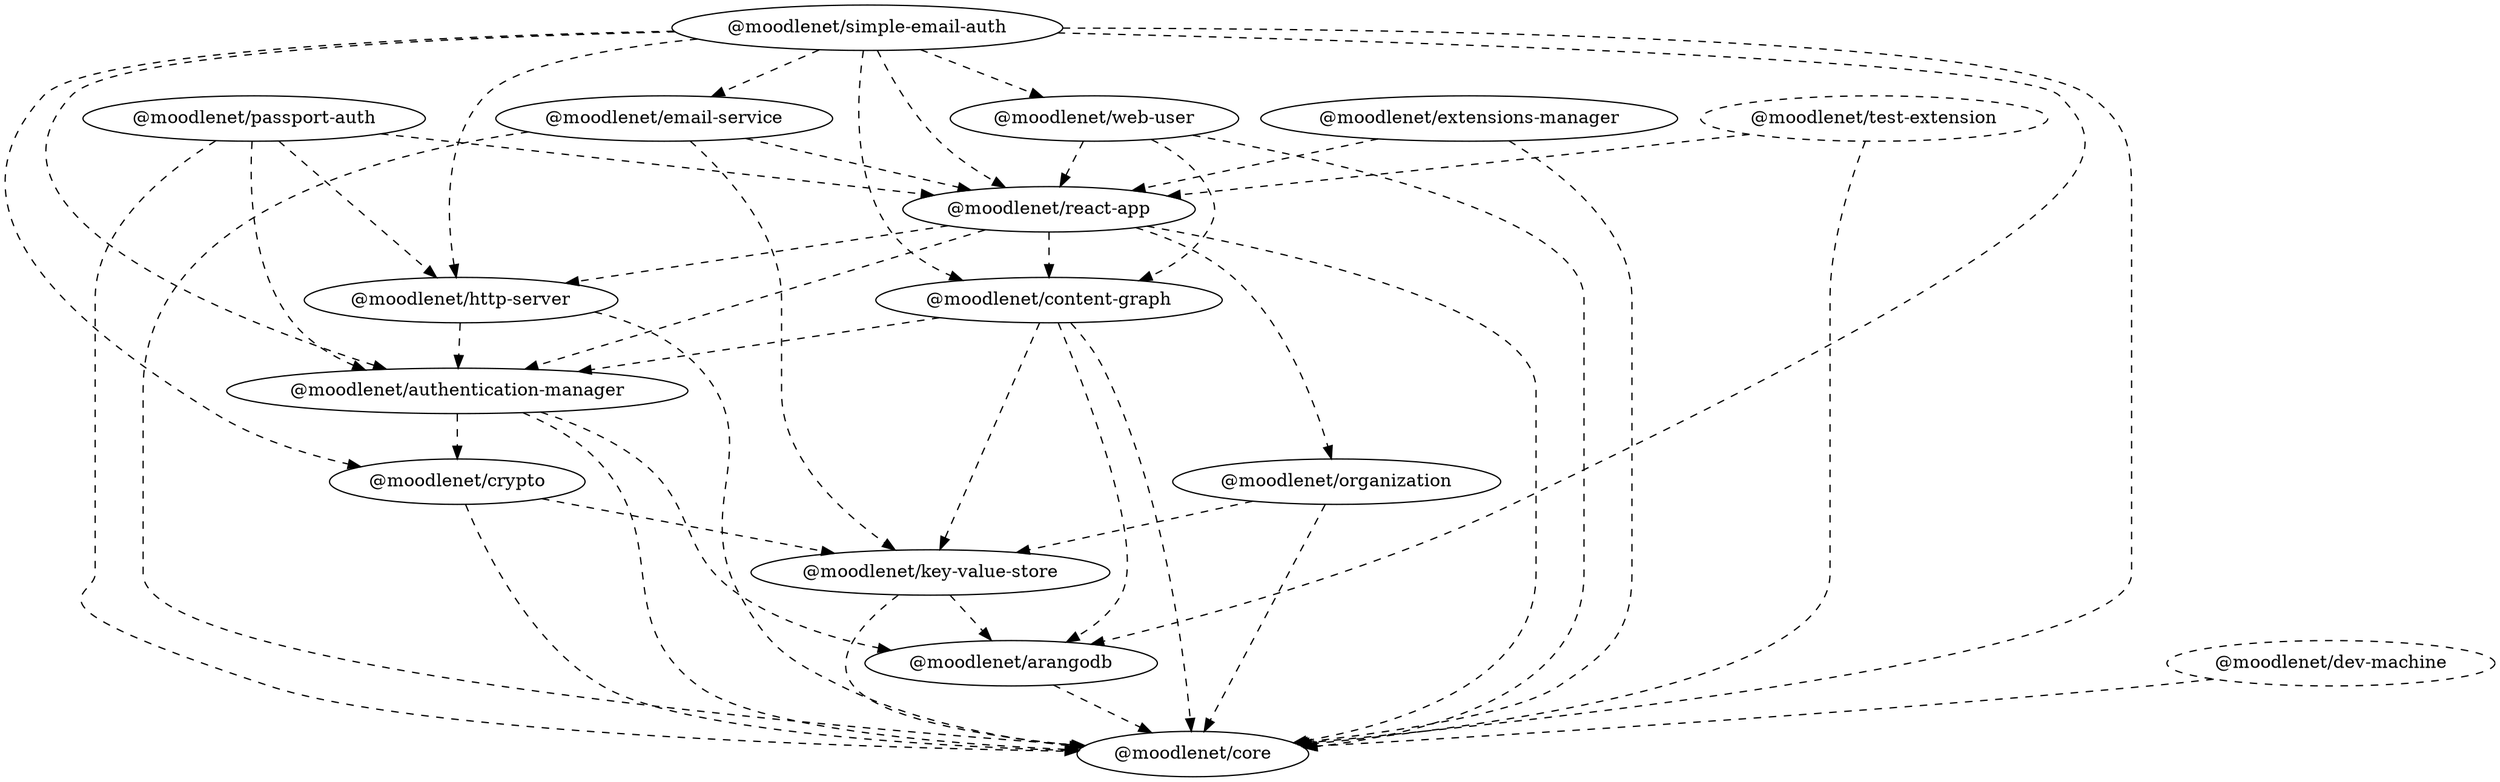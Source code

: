 digraph G {
  "@moodlenet/arangodb";
  "@moodlenet/core";
  "@moodlenet/authentication-manager";
  "@moodlenet/crypto";
  "@moodlenet/content-graph";
  "@moodlenet/key-value-store";
  "@moodlenet/dev-machine" [ style = "dashed" ];
  "@moodlenet/email-service";
  "@moodlenet/react-app";
  "@moodlenet/extensions-manager";
  "@moodlenet/http-server";
  "@moodlenet/organization";
  "@moodlenet/passport-auth";
  "@moodlenet/simple-email-auth";
  "@moodlenet/web-user";
  "@moodlenet/test-extension" [ style = "dashed" ];
  "@moodlenet/arangodb" -> "@moodlenet/core" [ style = "dashed" ];
  "@moodlenet/authentication-manager" -> "@moodlenet/arangodb" [ style = "dashed" ];
  "@moodlenet/authentication-manager" -> "@moodlenet/core" [ style = "dashed" ];
  "@moodlenet/authentication-manager" -> "@moodlenet/crypto" [ style = "dashed" ];
  "@moodlenet/content-graph" -> "@moodlenet/arangodb" [ style = "dashed" ];
  "@moodlenet/content-graph" -> "@moodlenet/authentication-manager" [ style = "dashed" ];
  "@moodlenet/content-graph" -> "@moodlenet/core" [ style = "dashed" ];
  "@moodlenet/content-graph" -> "@moodlenet/key-value-store" [ style = "dashed" ];
  "@moodlenet/crypto" -> "@moodlenet/core" [ style = "dashed" ];
  "@moodlenet/crypto" -> "@moodlenet/key-value-store" [ style = "dashed" ];
  "@moodlenet/dev-machine" -> "@moodlenet/core" [ style = "dashed" ];
  "@moodlenet/email-service" -> "@moodlenet/core" [ style = "dashed" ];
  "@moodlenet/email-service" -> "@moodlenet/key-value-store" [ style = "dashed" ];
  "@moodlenet/email-service" -> "@moodlenet/react-app" [ style = "dashed" ];
  "@moodlenet/extensions-manager" -> "@moodlenet/core" [ style = "dashed" ];
  "@moodlenet/extensions-manager" -> "@moodlenet/react-app" [ style = "dashed" ];
  "@moodlenet/http-server" -> "@moodlenet/authentication-manager" [ style = "dashed" ];
  "@moodlenet/http-server" -> "@moodlenet/core" [ style = "dashed" ];
  "@moodlenet/key-value-store" -> "@moodlenet/arangodb" [ style = "dashed" ];
  "@moodlenet/key-value-store" -> "@moodlenet/core" [ style = "dashed" ];
  "@moodlenet/organization" -> "@moodlenet/core" [ style = "dashed" ];
  "@moodlenet/organization" -> "@moodlenet/key-value-store" [ style = "dashed" ];
  "@moodlenet/passport-auth" -> "@moodlenet/authentication-manager" [ style = "dashed" ];
  "@moodlenet/passport-auth" -> "@moodlenet/core" [ style = "dashed" ];
  "@moodlenet/passport-auth" -> "@moodlenet/http-server" [ style = "dashed" ];
  "@moodlenet/passport-auth" -> "@moodlenet/react-app" [ style = "dashed" ];
  "@moodlenet/react-app" -> "@moodlenet/authentication-manager" [ style = "dashed" ];
  "@moodlenet/react-app" -> "@moodlenet/content-graph" [ style = "dashed" ];
  "@moodlenet/react-app" -> "@moodlenet/core" [ style = "dashed" ];
  "@moodlenet/react-app" -> "@moodlenet/http-server" [ style = "dashed" ];
  "@moodlenet/react-app" -> "@moodlenet/organization" [ style = "dashed" ];
  "@moodlenet/simple-email-auth" -> "@moodlenet/arangodb" [ style = "dashed" ];
  "@moodlenet/simple-email-auth" -> "@moodlenet/authentication-manager" [ style = "dashed" ];
  "@moodlenet/simple-email-auth" -> "@moodlenet/content-graph" [ style = "dashed" ];
  "@moodlenet/simple-email-auth" -> "@moodlenet/core" [ style = "dashed" ];
  "@moodlenet/simple-email-auth" -> "@moodlenet/crypto" [ style = "dashed" ];
  "@moodlenet/simple-email-auth" -> "@moodlenet/email-service" [ style = "dashed" ];
  "@moodlenet/simple-email-auth" -> "@moodlenet/http-server" [ style = "dashed" ];
  "@moodlenet/simple-email-auth" -> "@moodlenet/react-app" [ style = "dashed" ];
  "@moodlenet/simple-email-auth" -> "@moodlenet/web-user" [ style = "dashed" ];
  "@moodlenet/test-extension" -> "@moodlenet/core" [ style = "dashed" ];
  "@moodlenet/test-extension" -> "@moodlenet/react-app" [ style = "dashed" ];
  "@moodlenet/web-user" -> "@moodlenet/content-graph" [ style = "dashed" ];
  "@moodlenet/web-user" -> "@moodlenet/core" [ style = "dashed" ];
  "@moodlenet/web-user" -> "@moodlenet/react-app" [ style = "dashed" ];
}
